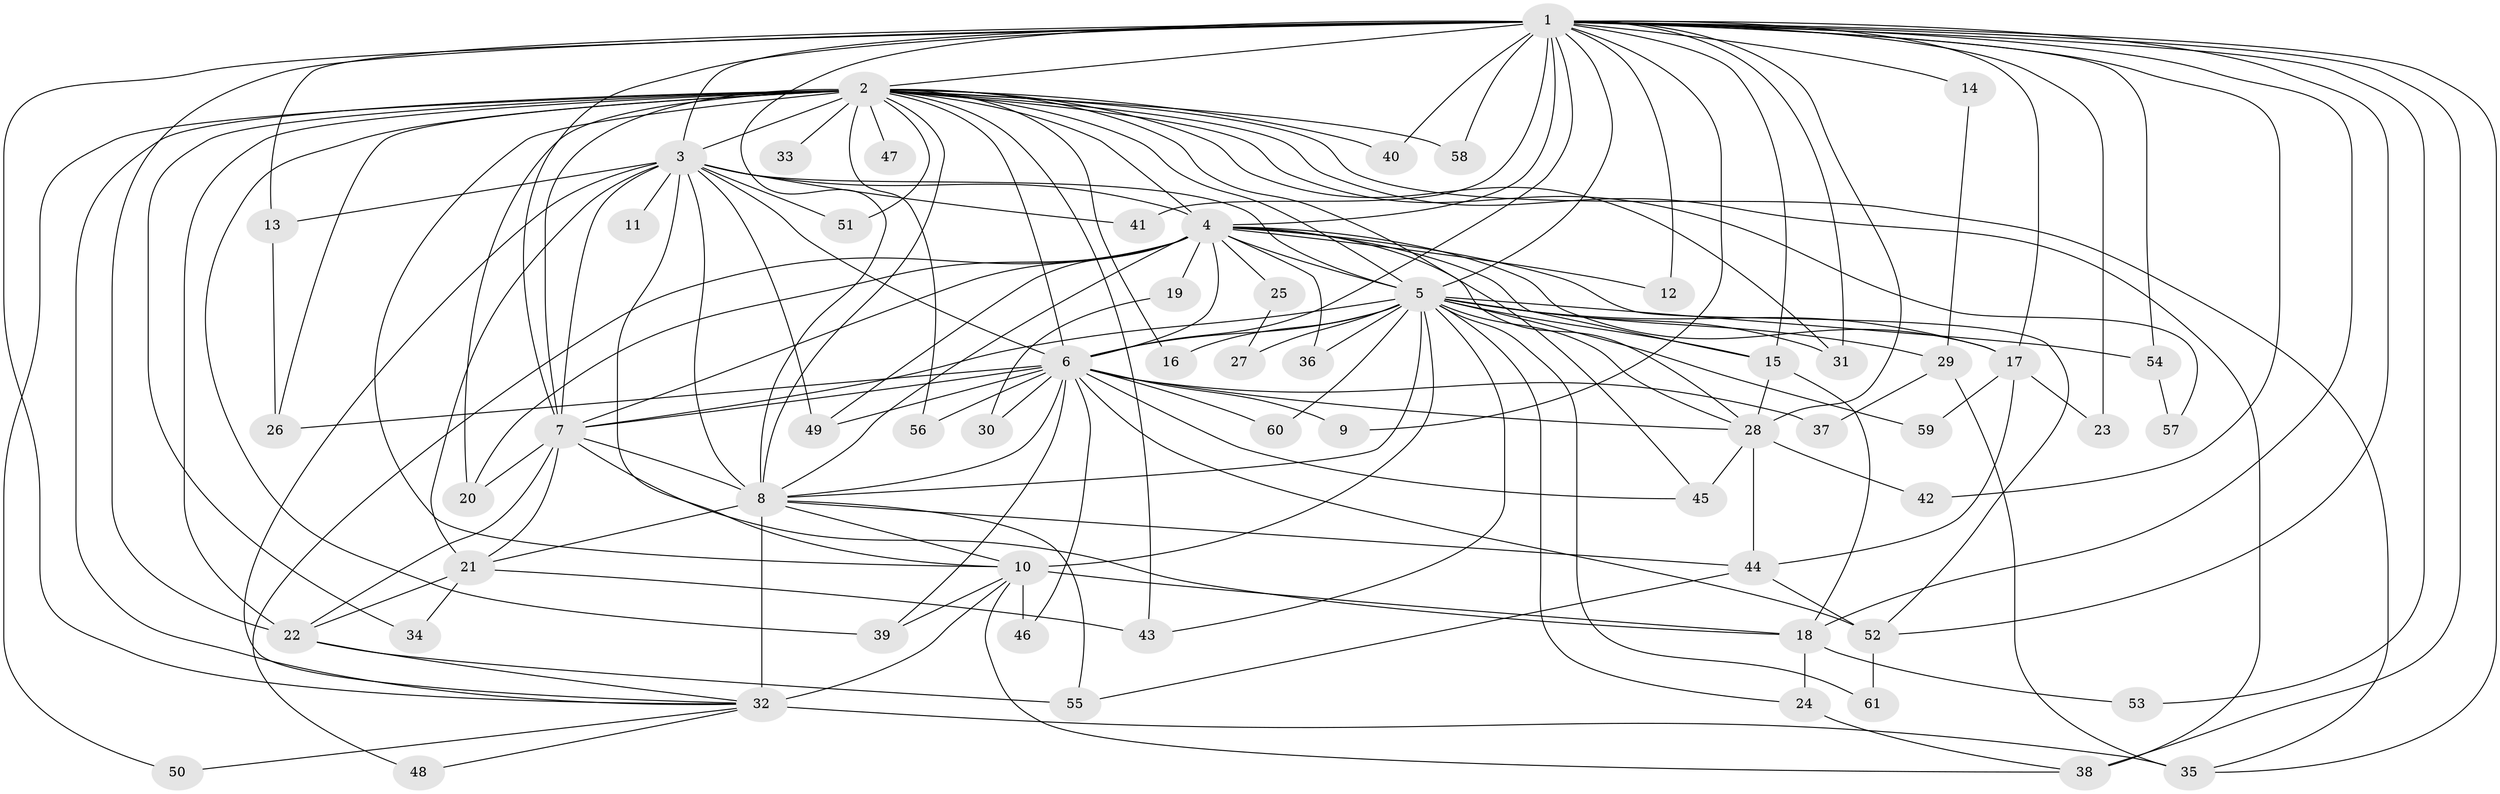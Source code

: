 // original degree distribution, {31: 0.01639344262295082, 14: 0.00819672131147541, 23: 0.00819672131147541, 20: 0.00819672131147541, 24: 0.01639344262295082, 26: 0.00819672131147541, 19: 0.01639344262295082, 2: 0.5491803278688525, 8: 0.00819672131147541, 4: 0.09016393442622951, 5: 0.04918032786885246, 3: 0.19672131147540983, 6: 0.01639344262295082, 7: 0.00819672131147541}
// Generated by graph-tools (version 1.1) at 2025/34/03/09/25 02:34:35]
// undirected, 61 vertices, 159 edges
graph export_dot {
graph [start="1"]
  node [color=gray90,style=filled];
  1;
  2;
  3;
  4;
  5;
  6;
  7;
  8;
  9;
  10;
  11;
  12;
  13;
  14;
  15;
  16;
  17;
  18;
  19;
  20;
  21;
  22;
  23;
  24;
  25;
  26;
  27;
  28;
  29;
  30;
  31;
  32;
  33;
  34;
  35;
  36;
  37;
  38;
  39;
  40;
  41;
  42;
  43;
  44;
  45;
  46;
  47;
  48;
  49;
  50;
  51;
  52;
  53;
  54;
  55;
  56;
  57;
  58;
  59;
  60;
  61;
  1 -- 2 [weight=6.0];
  1 -- 3 [weight=3.0];
  1 -- 4 [weight=3.0];
  1 -- 5 [weight=2.0];
  1 -- 6 [weight=2.0];
  1 -- 7 [weight=2.0];
  1 -- 8 [weight=2.0];
  1 -- 9 [weight=1.0];
  1 -- 12 [weight=2.0];
  1 -- 13 [weight=4.0];
  1 -- 14 [weight=1.0];
  1 -- 15 [weight=1.0];
  1 -- 17 [weight=1.0];
  1 -- 18 [weight=1.0];
  1 -- 22 [weight=1.0];
  1 -- 23 [weight=1.0];
  1 -- 28 [weight=1.0];
  1 -- 31 [weight=1.0];
  1 -- 32 [weight=1.0];
  1 -- 35 [weight=1.0];
  1 -- 38 [weight=1.0];
  1 -- 40 [weight=1.0];
  1 -- 41 [weight=1.0];
  1 -- 42 [weight=1.0];
  1 -- 52 [weight=1.0];
  1 -- 53 [weight=1.0];
  1 -- 54 [weight=1.0];
  1 -- 58 [weight=1.0];
  2 -- 3 [weight=2.0];
  2 -- 4 [weight=2.0];
  2 -- 5 [weight=5.0];
  2 -- 6 [weight=2.0];
  2 -- 7 [weight=14.0];
  2 -- 8 [weight=2.0];
  2 -- 10 [weight=1.0];
  2 -- 16 [weight=1.0];
  2 -- 20 [weight=1.0];
  2 -- 22 [weight=2.0];
  2 -- 26 [weight=3.0];
  2 -- 31 [weight=2.0];
  2 -- 32 [weight=1.0];
  2 -- 33 [weight=1.0];
  2 -- 34 [weight=1.0];
  2 -- 35 [weight=1.0];
  2 -- 38 [weight=1.0];
  2 -- 39 [weight=2.0];
  2 -- 40 [weight=1.0];
  2 -- 43 [weight=1.0];
  2 -- 45 [weight=1.0];
  2 -- 47 [weight=2.0];
  2 -- 50 [weight=1.0];
  2 -- 51 [weight=1.0];
  2 -- 56 [weight=1.0];
  2 -- 57 [weight=1.0];
  2 -- 58 [weight=1.0];
  3 -- 4 [weight=1.0];
  3 -- 5 [weight=1.0];
  3 -- 6 [weight=2.0];
  3 -- 7 [weight=2.0];
  3 -- 8 [weight=2.0];
  3 -- 10 [weight=1.0];
  3 -- 11 [weight=1.0];
  3 -- 13 [weight=1.0];
  3 -- 21 [weight=1.0];
  3 -- 32 [weight=1.0];
  3 -- 41 [weight=1.0];
  3 -- 49 [weight=2.0];
  3 -- 51 [weight=1.0];
  4 -- 5 [weight=3.0];
  4 -- 6 [weight=1.0];
  4 -- 7 [weight=1.0];
  4 -- 8 [weight=1.0];
  4 -- 12 [weight=1.0];
  4 -- 15 [weight=1.0];
  4 -- 17 [weight=1.0];
  4 -- 19 [weight=1.0];
  4 -- 20 [weight=1.0];
  4 -- 25 [weight=1.0];
  4 -- 28 [weight=1.0];
  4 -- 36 [weight=1.0];
  4 -- 48 [weight=1.0];
  4 -- 49 [weight=1.0];
  4 -- 52 [weight=1.0];
  5 -- 6 [weight=2.0];
  5 -- 7 [weight=2.0];
  5 -- 8 [weight=1.0];
  5 -- 10 [weight=1.0];
  5 -- 15 [weight=1.0];
  5 -- 16 [weight=1.0];
  5 -- 17 [weight=1.0];
  5 -- 24 [weight=1.0];
  5 -- 27 [weight=1.0];
  5 -- 28 [weight=1.0];
  5 -- 29 [weight=1.0];
  5 -- 31 [weight=1.0];
  5 -- 36 [weight=1.0];
  5 -- 43 [weight=1.0];
  5 -- 54 [weight=1.0];
  5 -- 59 [weight=1.0];
  5 -- 60 [weight=1.0];
  5 -- 61 [weight=1.0];
  6 -- 7 [weight=1.0];
  6 -- 8 [weight=1.0];
  6 -- 9 [weight=1.0];
  6 -- 26 [weight=1.0];
  6 -- 28 [weight=1.0];
  6 -- 30 [weight=1.0];
  6 -- 37 [weight=1.0];
  6 -- 39 [weight=2.0];
  6 -- 45 [weight=1.0];
  6 -- 46 [weight=1.0];
  6 -- 49 [weight=1.0];
  6 -- 52 [weight=1.0];
  6 -- 56 [weight=1.0];
  6 -- 60 [weight=1.0];
  7 -- 8 [weight=1.0];
  7 -- 18 [weight=1.0];
  7 -- 20 [weight=1.0];
  7 -- 21 [weight=1.0];
  7 -- 22 [weight=1.0];
  8 -- 10 [weight=1.0];
  8 -- 21 [weight=1.0];
  8 -- 32 [weight=5.0];
  8 -- 44 [weight=1.0];
  8 -- 55 [weight=1.0];
  10 -- 18 [weight=1.0];
  10 -- 32 [weight=1.0];
  10 -- 38 [weight=1.0];
  10 -- 39 [weight=1.0];
  10 -- 46 [weight=1.0];
  13 -- 26 [weight=1.0];
  14 -- 29 [weight=1.0];
  15 -- 18 [weight=1.0];
  15 -- 28 [weight=1.0];
  17 -- 23 [weight=1.0];
  17 -- 44 [weight=1.0];
  17 -- 59 [weight=1.0];
  18 -- 24 [weight=1.0];
  18 -- 53 [weight=1.0];
  19 -- 30 [weight=1.0];
  21 -- 22 [weight=1.0];
  21 -- 34 [weight=1.0];
  21 -- 43 [weight=1.0];
  22 -- 32 [weight=1.0];
  22 -- 55 [weight=1.0];
  24 -- 38 [weight=1.0];
  25 -- 27 [weight=1.0];
  28 -- 42 [weight=1.0];
  28 -- 44 [weight=2.0];
  28 -- 45 [weight=1.0];
  29 -- 35 [weight=1.0];
  29 -- 37 [weight=1.0];
  32 -- 35 [weight=1.0];
  32 -- 48 [weight=1.0];
  32 -- 50 [weight=1.0];
  44 -- 52 [weight=1.0];
  44 -- 55 [weight=1.0];
  52 -- 61 [weight=1.0];
  54 -- 57 [weight=1.0];
}
